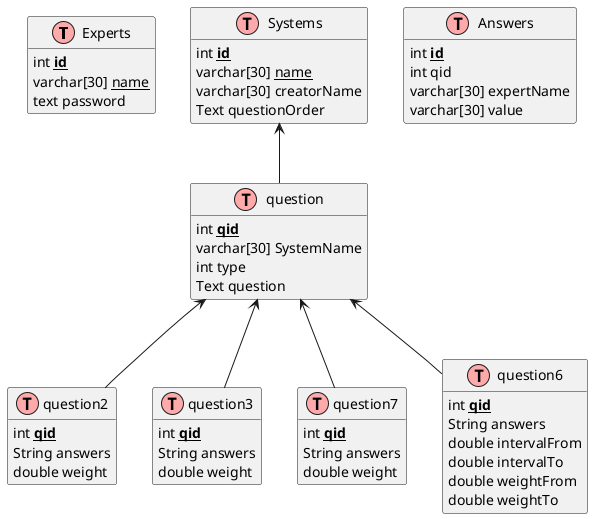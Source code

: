 @startuml

!define table(x) class x << (T,#FFAAAA) >>
!define primary_key(x) <u><b>x</b></u>
!define unique(x) <u>x</u>
hide methods
hide stereotypes

table(Experts) {
   int primary_key(id)
   varchar[30] unique(name)
   text password
}

table(Systems) {
   int primary_key(id)
   varchar[30] unique(name)
   varchar[30] creatorName
   Text questionOrder
}

table(Answers) {
   int primary_key(id)
   int qid
   varchar[30] expertName   
   varchar[30] value
}

table(question) {
   int primary_key(qid)
   varchar[30] SystemName
   int type 
   Text question
}

table(question2) {
   int primary_key(qid)
   String answers
   double weight
}
table(question3) {
   int primary_key(qid)
   String answers
   double weight
}
table(question7) {
   int primary_key(qid)
   String answers
   double weight
}
table(question6) {
   int primary_key(qid)
   String answers
   double intervalFrom
   double intervalTo
   double weightFrom
   double weightTo
}

question <-- question2
question <-- question3
question <-- question7
question <-- question6
Systems <-- question

@enduml
